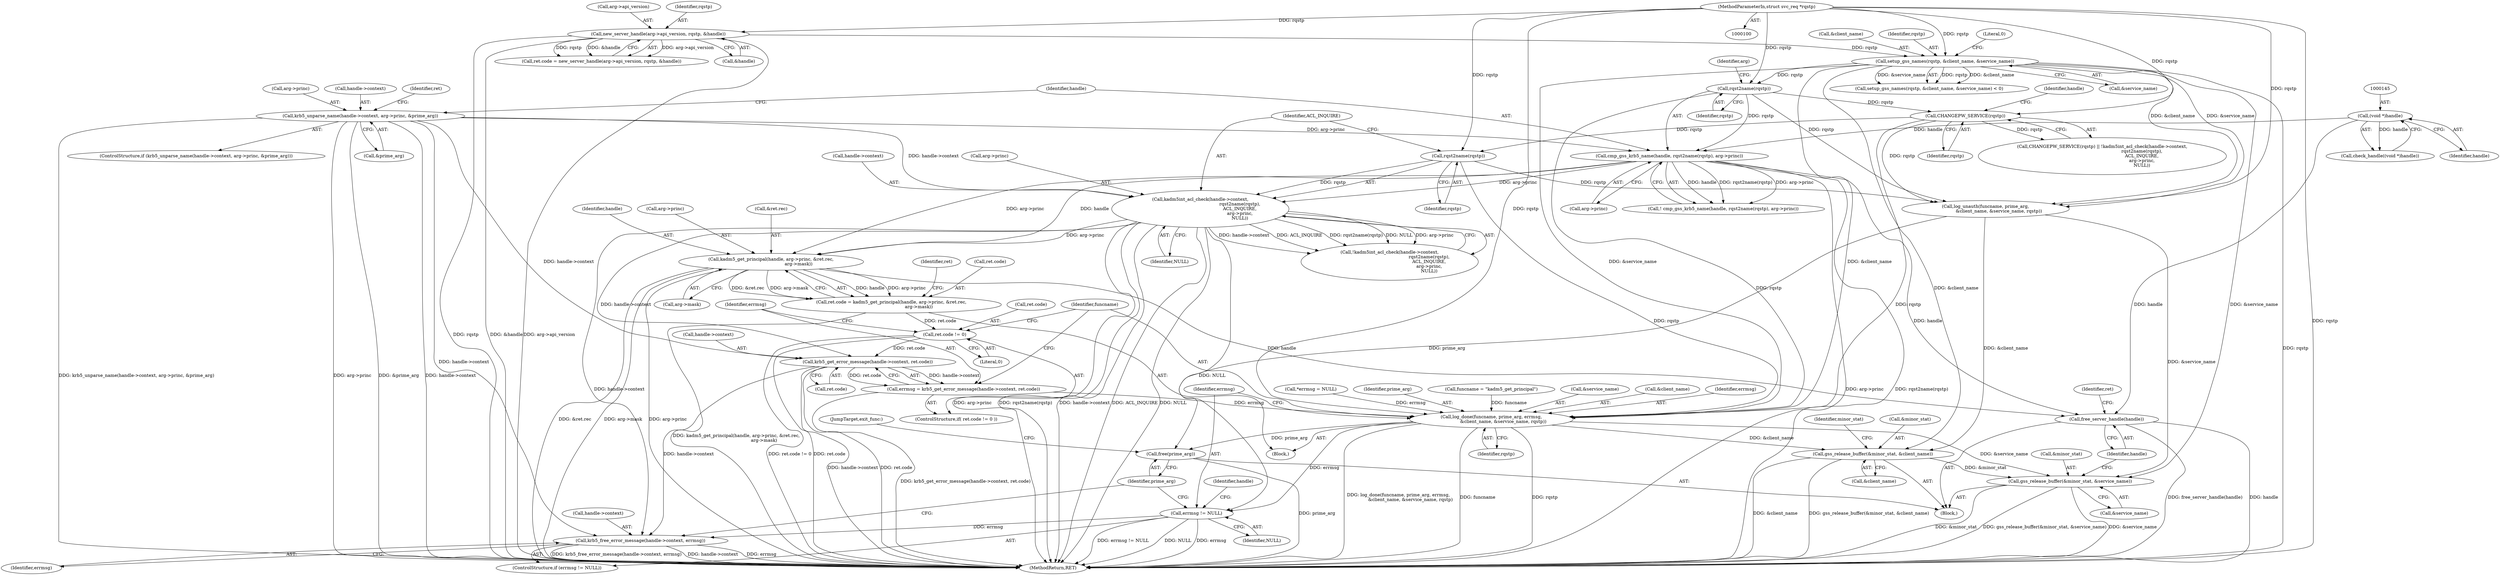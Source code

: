 digraph "0_krb5_83ed75feba32e46f736fcce0d96a0445f29b96c2_10@pointer" {
"1000236" [label="(Call,kadm5_get_principal(handle, arg->princ, &ret.rec,\n                                       arg->mask))"];
"1000194" [label="(Call,cmp_gss_krb5_name(handle, rqst2name(rqstp), arg->princ))"];
"1000144" [label="(Call,(void *)handle)"];
"1000196" [label="(Call,rqst2name(rqstp))"];
"1000160" [label="(Call,setup_gss_names(rqstp, &client_name, &service_name))"];
"1000130" [label="(Call,new_server_handle(arg->api_version, rqstp, &handle))"];
"1000102" [label="(MethodParameterIn,struct svc_req *rqstp)"];
"1000175" [label="(Call,krb5_unparse_name(handle->context, arg->princ, &prime_arg))"];
"1000205" [label="(Call,kadm5int_acl_check(handle->context,\n                                                        rqst2name(rqstp),\n                                                        ACL_INQUIRE,\n                                                        arg->princ,\n                                                        NULL))"];
"1000209" [label="(Call,rqst2name(rqstp))"];
"1000202" [label="(Call,CHANGEPW_SERVICE(rqstp))"];
"1000232" [label="(Call,ret.code = kadm5_get_principal(handle, arg->princ, &ret.rec,\n                                       arg->mask))"];
"1000249" [label="(Call,ret.code != 0)"];
"1000256" [label="(Call,krb5_get_error_message(handle->context, ret.code))"];
"1000254" [label="(Call,errmsg = krb5_get_error_message(handle->context, ret.code))"];
"1000263" [label="(Call,log_done(funcname, prime_arg, errmsg,\n                 &client_name, &service_name, rqstp))"];
"1000273" [label="(Call,errmsg != NULL)"];
"1000276" [label="(Call,krb5_free_error_message(handle->context, errmsg))"];
"1000281" [label="(Call,free(prime_arg))"];
"1000284" [label="(Call,gss_release_buffer(&minor_stat, &client_name))"];
"1000289" [label="(Call,gss_release_buffer(&minor_stat, &service_name))"];
"1000294" [label="(Call,free_server_handle(handle))"];
"1000292" [label="(Call,&service_name)"];
"1000182" [label="(Call,&prime_arg)"];
"1000257" [label="(Call,handle->context)"];
"1000232" [label="(Call,ret.code = kadm5_get_principal(handle, arg->princ, &ret.rec,\n                                       arg->mask))"];
"1000273" [label="(Call,errmsg != NULL)"];
"1000212" [label="(Call,arg->princ)"];
"1000277" [label="(Call,handle->context)"];
"1000210" [label="(Identifier,rqstp)"];
"1000271" [label="(Identifier,rqstp)"];
"1000118" [label="(Call,*errmsg = NULL)"];
"1000290" [label="(Call,&minor_stat)"];
"1000146" [label="(Identifier,handle)"];
"1000211" [label="(Identifier,ACL_INQUIRE)"];
"1000162" [label="(Call,&client_name)"];
"1000265" [label="(Identifier,prime_arg)"];
"1000275" [label="(Identifier,NULL)"];
"1000233" [label="(Call,ret.code)"];
"1000241" [label="(Call,&ret.rec)"];
"1000195" [label="(Identifier,handle)"];
"1000179" [label="(Call,arg->princ)"];
"1000176" [label="(Call,handle->context)"];
"1000209" [label="(Call,rqst2name(rqstp))"];
"1000236" [label="(Call,kadm5_get_principal(handle, arg->princ, &ret.rec,\n                                       arg->mask))"];
"1000144" [label="(Call,(void *)handle)"];
"1000126" [label="(Call,ret.code = new_server_handle(arg->api_version, rqstp, &handle))"];
"1000287" [label="(Call,&client_name)"];
"1000143" [label="(Call,check_handle((void *)handle))"];
"1000256" [label="(Call,krb5_get_error_message(handle->context, ret.code))"];
"1000291" [label="(Identifier,minor_stat)"];
"1000215" [label="(Identifier,NULL)"];
"1000205" [label="(Call,kadm5int_acl_check(handle->context,\n                                                        rqst2name(rqstp),\n                                                        ACL_INQUIRE,\n                                                        arg->princ,\n                                                        NULL))"];
"1000206" [label="(Call,handle->context)"];
"1000248" [label="(ControlStructure,if( ret.code != 0 ))"];
"1000251" [label="(Identifier,ret)"];
"1000161" [label="(Identifier,rqstp)"];
"1000164" [label="(Call,&service_name)"];
"1000160" [label="(Call,setup_gss_names(rqstp, &client_name, &service_name))"];
"1000264" [label="(Identifier,funcname)"];
"1000245" [label="(Call,arg->mask)"];
"1000102" [label="(MethodParameterIn,struct svc_req *rqstp)"];
"1000272" [label="(ControlStructure,if (errmsg != NULL))"];
"1000263" [label="(Call,log_done(funcname, prime_arg, errmsg,\n                 &client_name, &service_name, rqstp))"];
"1000260" [label="(Call,ret.code)"];
"1000231" [label="(Block,)"];
"1000285" [label="(Call,&minor_stat)"];
"1000175" [label="(Call,krb5_unparse_name(handle->context, arg->princ, &prime_arg))"];
"1000250" [label="(Call,ret.code)"];
"1000281" [label="(Call,free(prime_arg))"];
"1000294" [label="(Call,free_server_handle(handle))"];
"1000130" [label="(Call,new_server_handle(arg->api_version, rqstp, &handle))"];
"1000222" [label="(Call,log_unauth(funcname, prime_arg,\n                   &client_name, &service_name, rqstp))"];
"1000249" [label="(Call,ret.code != 0)"];
"1000155" [label="(Call,funcname = \"kadm5_get_principal\")"];
"1000204" [label="(Call,!kadm5int_acl_check(handle->context,\n                                                        rqst2name(rqstp),\n                                                        ACL_INQUIRE,\n                                                        arg->princ,\n                                                        NULL))"];
"1000289" [label="(Call,gss_release_buffer(&minor_stat, &service_name))"];
"1000299" [label="(MethodReturn,RET)"];
"1000131" [label="(Call,arg->api_version)"];
"1000103" [label="(Block,)"];
"1000282" [label="(Identifier,prime_arg)"];
"1000269" [label="(Call,&service_name)"];
"1000253" [label="(Literal,0)"];
"1000283" [label="(JumpTarget,exit_func:)"];
"1000134" [label="(Identifier,rqstp)"];
"1000274" [label="(Identifier,errmsg)"];
"1000174" [label="(ControlStructure,if (krb5_unparse_name(handle->context, arg->princ, &prime_arg)))"];
"1000280" [label="(Identifier,errmsg)"];
"1000276" [label="(Call,krb5_free_error_message(handle->context, errmsg))"];
"1000254" [label="(Call,errmsg = krb5_get_error_message(handle->context, ret.code))"];
"1000278" [label="(Identifier,handle)"];
"1000197" [label="(Identifier,rqstp)"];
"1000166" [label="(Literal,0)"];
"1000198" [label="(Call,arg->princ)"];
"1000196" [label="(Call,rqst2name(rqstp))"];
"1000267" [label="(Call,&client_name)"];
"1000194" [label="(Call,cmp_gss_krb5_name(handle, rqst2name(rqstp), arg->princ))"];
"1000284" [label="(Call,gss_release_buffer(&minor_stat, &client_name))"];
"1000295" [label="(Identifier,handle)"];
"1000135" [label="(Call,&handle)"];
"1000203" [label="(Identifier,rqstp)"];
"1000298" [label="(Identifier,ret)"];
"1000237" [label="(Identifier,handle)"];
"1000266" [label="(Identifier,errmsg)"];
"1000207" [label="(Identifier,handle)"];
"1000159" [label="(Call,setup_gss_names(rqstp, &client_name, &service_name) < 0)"];
"1000187" [label="(Identifier,ret)"];
"1000255" [label="(Identifier,errmsg)"];
"1000202" [label="(Call,CHANGEPW_SERVICE(rqstp))"];
"1000238" [label="(Call,arg->princ)"];
"1000201" [label="(Call,CHANGEPW_SERVICE(rqstp) || !kadm5int_acl_check(handle->context,\n                                                        rqst2name(rqstp),\n                                                        ACL_INQUIRE,\n                                                        arg->princ,\n                                                        NULL))"];
"1000199" [label="(Identifier,arg)"];
"1000193" [label="(Call,! cmp_gss_krb5_name(handle, rqst2name(rqstp), arg->princ))"];
"1000236" -> "1000232"  [label="AST: "];
"1000236" -> "1000245"  [label="CFG: "];
"1000237" -> "1000236"  [label="AST: "];
"1000238" -> "1000236"  [label="AST: "];
"1000241" -> "1000236"  [label="AST: "];
"1000245" -> "1000236"  [label="AST: "];
"1000232" -> "1000236"  [label="CFG: "];
"1000236" -> "1000299"  [label="DDG: arg->princ"];
"1000236" -> "1000299"  [label="DDG: arg->mask"];
"1000236" -> "1000299"  [label="DDG: &ret.rec"];
"1000236" -> "1000232"  [label="DDG: handle"];
"1000236" -> "1000232"  [label="DDG: arg->princ"];
"1000236" -> "1000232"  [label="DDG: &ret.rec"];
"1000236" -> "1000232"  [label="DDG: arg->mask"];
"1000194" -> "1000236"  [label="DDG: handle"];
"1000194" -> "1000236"  [label="DDG: arg->princ"];
"1000205" -> "1000236"  [label="DDG: arg->princ"];
"1000236" -> "1000294"  [label="DDG: handle"];
"1000194" -> "1000193"  [label="AST: "];
"1000194" -> "1000198"  [label="CFG: "];
"1000195" -> "1000194"  [label="AST: "];
"1000196" -> "1000194"  [label="AST: "];
"1000198" -> "1000194"  [label="AST: "];
"1000193" -> "1000194"  [label="CFG: "];
"1000194" -> "1000299"  [label="DDG: rqst2name(rqstp)"];
"1000194" -> "1000299"  [label="DDG: arg->princ"];
"1000194" -> "1000193"  [label="DDG: handle"];
"1000194" -> "1000193"  [label="DDG: rqst2name(rqstp)"];
"1000194" -> "1000193"  [label="DDG: arg->princ"];
"1000144" -> "1000194"  [label="DDG: handle"];
"1000196" -> "1000194"  [label="DDG: rqstp"];
"1000175" -> "1000194"  [label="DDG: arg->princ"];
"1000194" -> "1000205"  [label="DDG: arg->princ"];
"1000194" -> "1000294"  [label="DDG: handle"];
"1000144" -> "1000143"  [label="AST: "];
"1000144" -> "1000146"  [label="CFG: "];
"1000145" -> "1000144"  [label="AST: "];
"1000146" -> "1000144"  [label="AST: "];
"1000143" -> "1000144"  [label="CFG: "];
"1000144" -> "1000143"  [label="DDG: handle"];
"1000144" -> "1000294"  [label="DDG: handle"];
"1000196" -> "1000197"  [label="CFG: "];
"1000197" -> "1000196"  [label="AST: "];
"1000199" -> "1000196"  [label="CFG: "];
"1000160" -> "1000196"  [label="DDG: rqstp"];
"1000102" -> "1000196"  [label="DDG: rqstp"];
"1000196" -> "1000202"  [label="DDG: rqstp"];
"1000196" -> "1000222"  [label="DDG: rqstp"];
"1000196" -> "1000263"  [label="DDG: rqstp"];
"1000160" -> "1000159"  [label="AST: "];
"1000160" -> "1000164"  [label="CFG: "];
"1000161" -> "1000160"  [label="AST: "];
"1000162" -> "1000160"  [label="AST: "];
"1000164" -> "1000160"  [label="AST: "];
"1000166" -> "1000160"  [label="CFG: "];
"1000160" -> "1000299"  [label="DDG: rqstp"];
"1000160" -> "1000159"  [label="DDG: rqstp"];
"1000160" -> "1000159"  [label="DDG: &client_name"];
"1000160" -> "1000159"  [label="DDG: &service_name"];
"1000130" -> "1000160"  [label="DDG: rqstp"];
"1000102" -> "1000160"  [label="DDG: rqstp"];
"1000160" -> "1000222"  [label="DDG: &client_name"];
"1000160" -> "1000222"  [label="DDG: &service_name"];
"1000160" -> "1000263"  [label="DDG: &client_name"];
"1000160" -> "1000263"  [label="DDG: &service_name"];
"1000160" -> "1000284"  [label="DDG: &client_name"];
"1000160" -> "1000289"  [label="DDG: &service_name"];
"1000130" -> "1000126"  [label="AST: "];
"1000130" -> "1000135"  [label="CFG: "];
"1000131" -> "1000130"  [label="AST: "];
"1000134" -> "1000130"  [label="AST: "];
"1000135" -> "1000130"  [label="AST: "];
"1000126" -> "1000130"  [label="CFG: "];
"1000130" -> "1000299"  [label="DDG: rqstp"];
"1000130" -> "1000299"  [label="DDG: &handle"];
"1000130" -> "1000299"  [label="DDG: arg->api_version"];
"1000130" -> "1000126"  [label="DDG: arg->api_version"];
"1000130" -> "1000126"  [label="DDG: rqstp"];
"1000130" -> "1000126"  [label="DDG: &handle"];
"1000102" -> "1000130"  [label="DDG: rqstp"];
"1000102" -> "1000100"  [label="AST: "];
"1000102" -> "1000299"  [label="DDG: rqstp"];
"1000102" -> "1000202"  [label="DDG: rqstp"];
"1000102" -> "1000209"  [label="DDG: rqstp"];
"1000102" -> "1000222"  [label="DDG: rqstp"];
"1000102" -> "1000263"  [label="DDG: rqstp"];
"1000175" -> "1000174"  [label="AST: "];
"1000175" -> "1000182"  [label="CFG: "];
"1000176" -> "1000175"  [label="AST: "];
"1000179" -> "1000175"  [label="AST: "];
"1000182" -> "1000175"  [label="AST: "];
"1000187" -> "1000175"  [label="CFG: "];
"1000195" -> "1000175"  [label="CFG: "];
"1000175" -> "1000299"  [label="DDG: arg->princ"];
"1000175" -> "1000299"  [label="DDG: &prime_arg"];
"1000175" -> "1000299"  [label="DDG: handle->context"];
"1000175" -> "1000299"  [label="DDG: krb5_unparse_name(handle->context, arg->princ, &prime_arg)"];
"1000175" -> "1000205"  [label="DDG: handle->context"];
"1000175" -> "1000256"  [label="DDG: handle->context"];
"1000175" -> "1000276"  [label="DDG: handle->context"];
"1000205" -> "1000204"  [label="AST: "];
"1000205" -> "1000215"  [label="CFG: "];
"1000206" -> "1000205"  [label="AST: "];
"1000209" -> "1000205"  [label="AST: "];
"1000211" -> "1000205"  [label="AST: "];
"1000212" -> "1000205"  [label="AST: "];
"1000215" -> "1000205"  [label="AST: "];
"1000204" -> "1000205"  [label="CFG: "];
"1000205" -> "1000299"  [label="DDG: arg->princ"];
"1000205" -> "1000299"  [label="DDG: rqst2name(rqstp)"];
"1000205" -> "1000299"  [label="DDG: handle->context"];
"1000205" -> "1000299"  [label="DDG: ACL_INQUIRE"];
"1000205" -> "1000299"  [label="DDG: NULL"];
"1000205" -> "1000204"  [label="DDG: handle->context"];
"1000205" -> "1000204"  [label="DDG: ACL_INQUIRE"];
"1000205" -> "1000204"  [label="DDG: rqst2name(rqstp)"];
"1000205" -> "1000204"  [label="DDG: NULL"];
"1000205" -> "1000204"  [label="DDG: arg->princ"];
"1000209" -> "1000205"  [label="DDG: rqstp"];
"1000205" -> "1000256"  [label="DDG: handle->context"];
"1000205" -> "1000273"  [label="DDG: NULL"];
"1000205" -> "1000276"  [label="DDG: handle->context"];
"1000209" -> "1000210"  [label="CFG: "];
"1000210" -> "1000209"  [label="AST: "];
"1000211" -> "1000209"  [label="CFG: "];
"1000202" -> "1000209"  [label="DDG: rqstp"];
"1000209" -> "1000222"  [label="DDG: rqstp"];
"1000209" -> "1000263"  [label="DDG: rqstp"];
"1000202" -> "1000201"  [label="AST: "];
"1000202" -> "1000203"  [label="CFG: "];
"1000203" -> "1000202"  [label="AST: "];
"1000207" -> "1000202"  [label="CFG: "];
"1000201" -> "1000202"  [label="CFG: "];
"1000202" -> "1000201"  [label="DDG: rqstp"];
"1000202" -> "1000222"  [label="DDG: rqstp"];
"1000202" -> "1000263"  [label="DDG: rqstp"];
"1000232" -> "1000231"  [label="AST: "];
"1000233" -> "1000232"  [label="AST: "];
"1000251" -> "1000232"  [label="CFG: "];
"1000232" -> "1000299"  [label="DDG: kadm5_get_principal(handle, arg->princ, &ret.rec,\n                                       arg->mask)"];
"1000232" -> "1000249"  [label="DDG: ret.code"];
"1000249" -> "1000248"  [label="AST: "];
"1000249" -> "1000253"  [label="CFG: "];
"1000250" -> "1000249"  [label="AST: "];
"1000253" -> "1000249"  [label="AST: "];
"1000255" -> "1000249"  [label="CFG: "];
"1000264" -> "1000249"  [label="CFG: "];
"1000249" -> "1000299"  [label="DDG: ret.code"];
"1000249" -> "1000299"  [label="DDG: ret.code != 0"];
"1000249" -> "1000256"  [label="DDG: ret.code"];
"1000256" -> "1000254"  [label="AST: "];
"1000256" -> "1000260"  [label="CFG: "];
"1000257" -> "1000256"  [label="AST: "];
"1000260" -> "1000256"  [label="AST: "];
"1000254" -> "1000256"  [label="CFG: "];
"1000256" -> "1000299"  [label="DDG: ret.code"];
"1000256" -> "1000299"  [label="DDG: handle->context"];
"1000256" -> "1000254"  [label="DDG: handle->context"];
"1000256" -> "1000254"  [label="DDG: ret.code"];
"1000256" -> "1000276"  [label="DDG: handle->context"];
"1000254" -> "1000248"  [label="AST: "];
"1000255" -> "1000254"  [label="AST: "];
"1000264" -> "1000254"  [label="CFG: "];
"1000254" -> "1000299"  [label="DDG: krb5_get_error_message(handle->context, ret.code)"];
"1000254" -> "1000263"  [label="DDG: errmsg"];
"1000263" -> "1000231"  [label="AST: "];
"1000263" -> "1000271"  [label="CFG: "];
"1000264" -> "1000263"  [label="AST: "];
"1000265" -> "1000263"  [label="AST: "];
"1000266" -> "1000263"  [label="AST: "];
"1000267" -> "1000263"  [label="AST: "];
"1000269" -> "1000263"  [label="AST: "];
"1000271" -> "1000263"  [label="AST: "];
"1000274" -> "1000263"  [label="CFG: "];
"1000263" -> "1000299"  [label="DDG: log_done(funcname, prime_arg, errmsg,\n                 &client_name, &service_name, rqstp)"];
"1000263" -> "1000299"  [label="DDG: funcname"];
"1000263" -> "1000299"  [label="DDG: rqstp"];
"1000155" -> "1000263"  [label="DDG: funcname"];
"1000118" -> "1000263"  [label="DDG: errmsg"];
"1000263" -> "1000273"  [label="DDG: errmsg"];
"1000263" -> "1000281"  [label="DDG: prime_arg"];
"1000263" -> "1000284"  [label="DDG: &client_name"];
"1000263" -> "1000289"  [label="DDG: &service_name"];
"1000273" -> "1000272"  [label="AST: "];
"1000273" -> "1000275"  [label="CFG: "];
"1000274" -> "1000273"  [label="AST: "];
"1000275" -> "1000273"  [label="AST: "];
"1000278" -> "1000273"  [label="CFG: "];
"1000282" -> "1000273"  [label="CFG: "];
"1000273" -> "1000299"  [label="DDG: NULL"];
"1000273" -> "1000299"  [label="DDG: errmsg"];
"1000273" -> "1000299"  [label="DDG: errmsg != NULL"];
"1000273" -> "1000276"  [label="DDG: errmsg"];
"1000276" -> "1000272"  [label="AST: "];
"1000276" -> "1000280"  [label="CFG: "];
"1000277" -> "1000276"  [label="AST: "];
"1000280" -> "1000276"  [label="AST: "];
"1000282" -> "1000276"  [label="CFG: "];
"1000276" -> "1000299"  [label="DDG: errmsg"];
"1000276" -> "1000299"  [label="DDG: krb5_free_error_message(handle->context, errmsg)"];
"1000276" -> "1000299"  [label="DDG: handle->context"];
"1000281" -> "1000103"  [label="AST: "];
"1000281" -> "1000282"  [label="CFG: "];
"1000282" -> "1000281"  [label="AST: "];
"1000283" -> "1000281"  [label="CFG: "];
"1000281" -> "1000299"  [label="DDG: prime_arg"];
"1000222" -> "1000281"  [label="DDG: prime_arg"];
"1000284" -> "1000103"  [label="AST: "];
"1000284" -> "1000287"  [label="CFG: "];
"1000285" -> "1000284"  [label="AST: "];
"1000287" -> "1000284"  [label="AST: "];
"1000291" -> "1000284"  [label="CFG: "];
"1000284" -> "1000299"  [label="DDG: &client_name"];
"1000284" -> "1000299"  [label="DDG: gss_release_buffer(&minor_stat, &client_name)"];
"1000222" -> "1000284"  [label="DDG: &client_name"];
"1000284" -> "1000289"  [label="DDG: &minor_stat"];
"1000289" -> "1000103"  [label="AST: "];
"1000289" -> "1000292"  [label="CFG: "];
"1000290" -> "1000289"  [label="AST: "];
"1000292" -> "1000289"  [label="AST: "];
"1000295" -> "1000289"  [label="CFG: "];
"1000289" -> "1000299"  [label="DDG: &service_name"];
"1000289" -> "1000299"  [label="DDG: &minor_stat"];
"1000289" -> "1000299"  [label="DDG: gss_release_buffer(&minor_stat, &service_name)"];
"1000222" -> "1000289"  [label="DDG: &service_name"];
"1000294" -> "1000103"  [label="AST: "];
"1000294" -> "1000295"  [label="CFG: "];
"1000295" -> "1000294"  [label="AST: "];
"1000298" -> "1000294"  [label="CFG: "];
"1000294" -> "1000299"  [label="DDG: free_server_handle(handle)"];
"1000294" -> "1000299"  [label="DDG: handle"];
}
